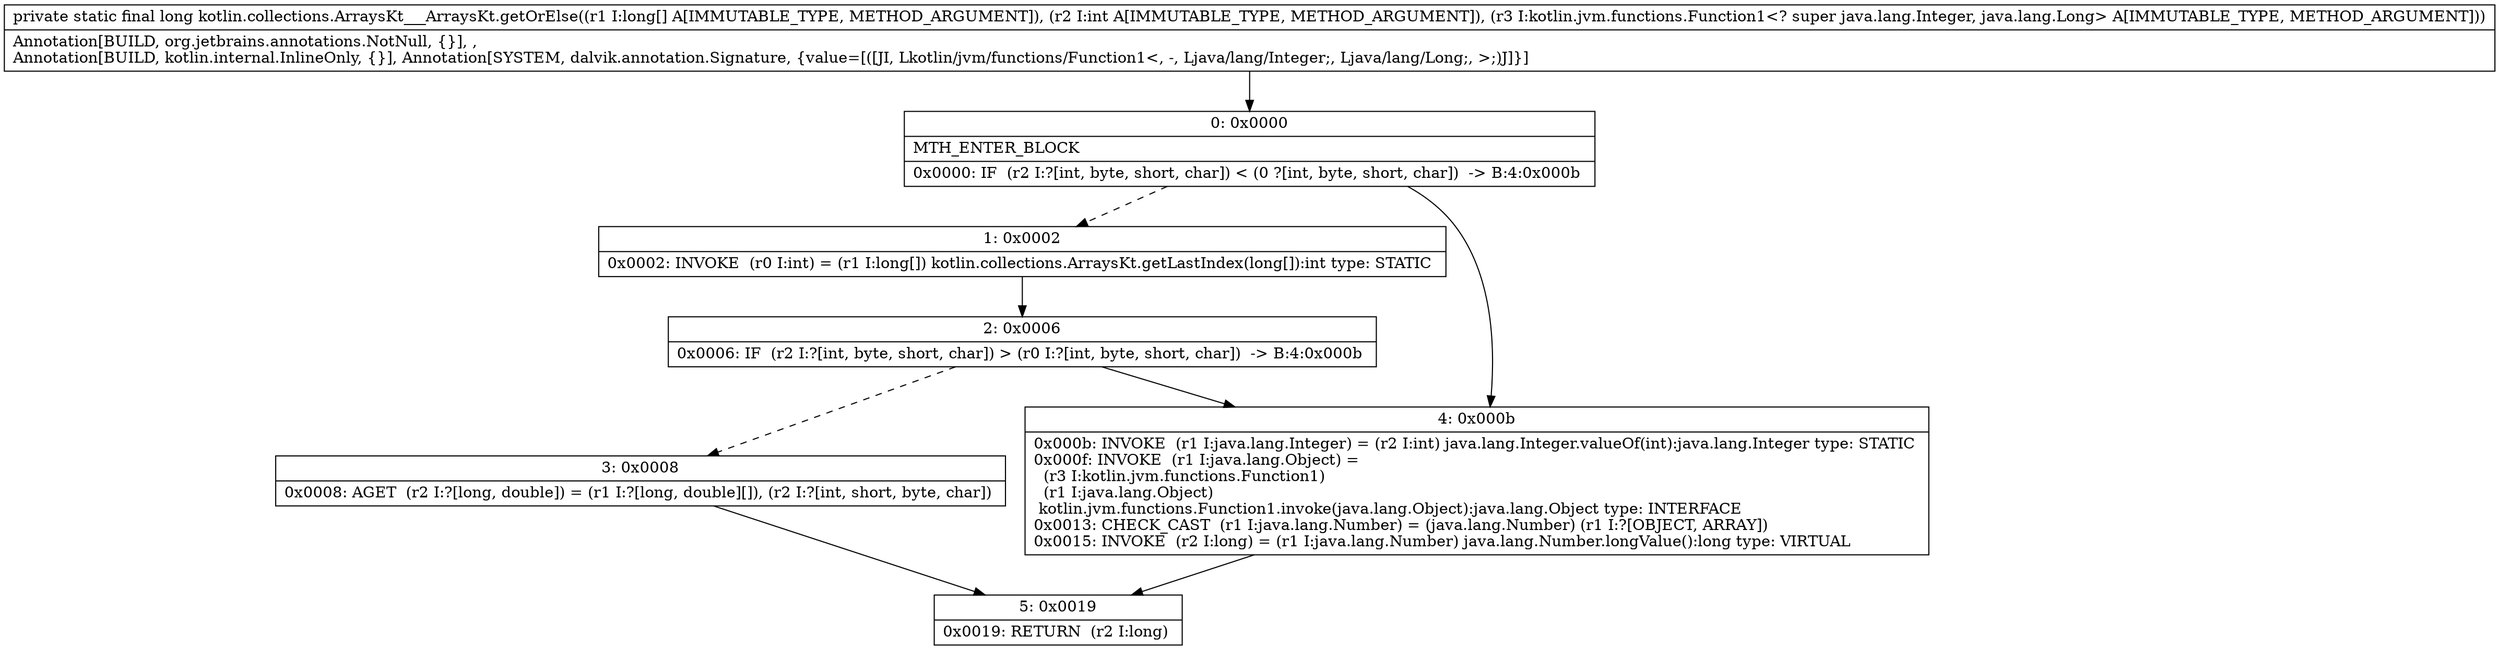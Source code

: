 digraph "CFG forkotlin.collections.ArraysKt___ArraysKt.getOrElse([JILkotlin\/jvm\/functions\/Function1;)J" {
Node_0 [shape=record,label="{0\:\ 0x0000|MTH_ENTER_BLOCK\l|0x0000: IF  (r2 I:?[int, byte, short, char]) \< (0 ?[int, byte, short, char])  \-\> B:4:0x000b \l}"];
Node_1 [shape=record,label="{1\:\ 0x0002|0x0002: INVOKE  (r0 I:int) = (r1 I:long[]) kotlin.collections.ArraysKt.getLastIndex(long[]):int type: STATIC \l}"];
Node_2 [shape=record,label="{2\:\ 0x0006|0x0006: IF  (r2 I:?[int, byte, short, char]) \> (r0 I:?[int, byte, short, char])  \-\> B:4:0x000b \l}"];
Node_3 [shape=record,label="{3\:\ 0x0008|0x0008: AGET  (r2 I:?[long, double]) = (r1 I:?[long, double][]), (r2 I:?[int, short, byte, char]) \l}"];
Node_4 [shape=record,label="{4\:\ 0x000b|0x000b: INVOKE  (r1 I:java.lang.Integer) = (r2 I:int) java.lang.Integer.valueOf(int):java.lang.Integer type: STATIC \l0x000f: INVOKE  (r1 I:java.lang.Object) = \l  (r3 I:kotlin.jvm.functions.Function1)\l  (r1 I:java.lang.Object)\l kotlin.jvm.functions.Function1.invoke(java.lang.Object):java.lang.Object type: INTERFACE \l0x0013: CHECK_CAST  (r1 I:java.lang.Number) = (java.lang.Number) (r1 I:?[OBJECT, ARRAY]) \l0x0015: INVOKE  (r2 I:long) = (r1 I:java.lang.Number) java.lang.Number.longValue():long type: VIRTUAL \l}"];
Node_5 [shape=record,label="{5\:\ 0x0019|0x0019: RETURN  (r2 I:long) \l}"];
MethodNode[shape=record,label="{private static final long kotlin.collections.ArraysKt___ArraysKt.getOrElse((r1 I:long[] A[IMMUTABLE_TYPE, METHOD_ARGUMENT]), (r2 I:int A[IMMUTABLE_TYPE, METHOD_ARGUMENT]), (r3 I:kotlin.jvm.functions.Function1\<? super java.lang.Integer, java.lang.Long\> A[IMMUTABLE_TYPE, METHOD_ARGUMENT]))  | Annotation[BUILD, org.jetbrains.annotations.NotNull, \{\}], , \lAnnotation[BUILD, kotlin.internal.InlineOnly, \{\}], Annotation[SYSTEM, dalvik.annotation.Signature, \{value=[([JI, Lkotlin\/jvm\/functions\/Function1\<, \-, Ljava\/lang\/Integer;, Ljava\/lang\/Long;, \>;)J]\}]\l}"];
MethodNode -> Node_0;
Node_0 -> Node_1[style=dashed];
Node_0 -> Node_4;
Node_1 -> Node_2;
Node_2 -> Node_3[style=dashed];
Node_2 -> Node_4;
Node_3 -> Node_5;
Node_4 -> Node_5;
}

